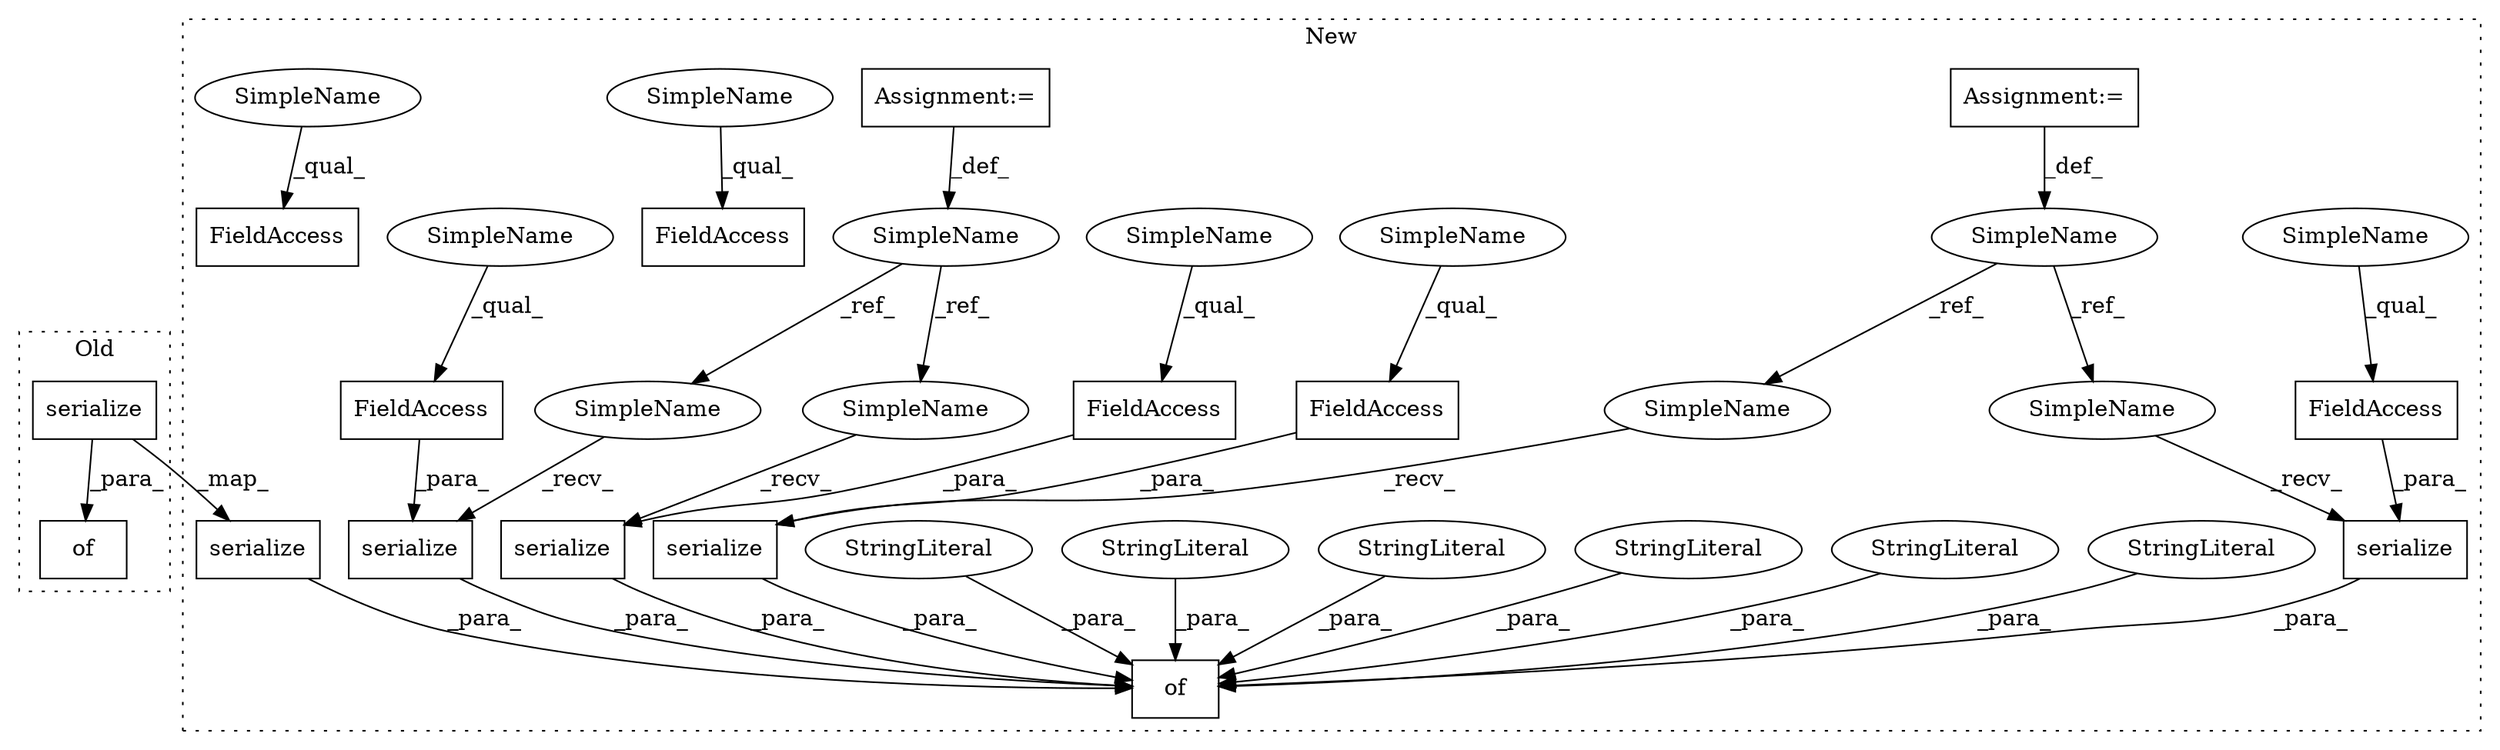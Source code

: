 digraph G {
subgraph cluster0 {
1 [label="serialize" a="32" s="1331,1349" l="10,1" shape="box"];
8 [label="of" a="32" s="1260,1350" l="3,1" shape="box"];
label = "Old";
style="dotted";
}
subgraph cluster1 {
2 [label="serialize" a="32" s="2225,2243" l="10,1" shape="box"];
3 [label="of" a="32" s="2154,2640" l="3,1" shape="box"];
4 [label="StringLiteral" a="45" s="2514" l="18" shape="ellipse"];
5 [label="StringLiteral" a="45" s="2383" l="19" shape="ellipse"];
6 [label="StringLiteral" a="45" s="2314" l="20" shape="ellipse"];
7 [label="StringLiteral" a="45" s="2245" l="20" shape="ellipse"];
9 [label="StringLiteral" a="45" s="2449" l="18" shape="ellipse"];
10 [label="StringLiteral" a="45" s="2579" l="17" shape="ellipse"];
11 [label="serialize" a="32" s="2609,2639" l="10,1" shape="box"];
12 [label="SimpleName" a="42" s="2126" l="11" shape="ellipse"];
13 [label="serialize" a="32" s="2415,2447" l="10,1" shape="box"];
14 [label="FieldAccess" a="22" s="2425" l="22" shape="box"];
15 [label="serialize" a="32" s="2348,2381" l="10,1" shape="box"];
16 [label="SimpleName" a="42" s="2037" l="12" shape="ellipse"];
17 [label="serialize" a="32" s="2546,2577" l="10,1" shape="box"];
18 [label="FieldAccess" a="22" s="2491" l="21" shape="box"];
19 [label="FieldAccess" a="22" s="2289" l="23" shape="box"];
20 [label="FieldAccess" a="22" s="2619" l="20" shape="box"];
21 [label="FieldAccess" a="22" s="2358" l="23" shape="box"];
22 [label="FieldAccess" a="22" s="2556" l="21" shape="box"];
23 [label="Assignment:=" a="7" s="2037" l="12" shape="box"];
24 [label="Assignment:=" a="7" s="2126" l="11" shape="box"];
25 [label="SimpleName" a="42" s="2619" l="4" shape="ellipse"];
26 [label="SimpleName" a="42" s="2556" l="4" shape="ellipse"];
27 [label="SimpleName" a="42" s="2425" l="4" shape="ellipse"];
28 [label="SimpleName" a="42" s="2491" l="4" shape="ellipse"];
29 [label="SimpleName" a="42" s="2358" l="4" shape="ellipse"];
30 [label="SimpleName" a="42" s="2289" l="4" shape="ellipse"];
31 [label="SimpleName" a="42" s="2335" l="12" shape="ellipse"];
32 [label="SimpleName" a="42" s="2533" l="12" shape="ellipse"];
33 [label="SimpleName" a="42" s="2597" l="11" shape="ellipse"];
34 [label="SimpleName" a="42" s="2403" l="11" shape="ellipse"];
label = "New";
style="dotted";
}
1 -> 2 [label="_map_"];
1 -> 8 [label="_para_"];
2 -> 3 [label="_para_"];
4 -> 3 [label="_para_"];
5 -> 3 [label="_para_"];
6 -> 3 [label="_para_"];
7 -> 3 [label="_para_"];
9 -> 3 [label="_para_"];
10 -> 3 [label="_para_"];
11 -> 3 [label="_para_"];
12 -> 34 [label="_ref_"];
12 -> 33 [label="_ref_"];
13 -> 3 [label="_para_"];
14 -> 13 [label="_para_"];
15 -> 3 [label="_para_"];
16 -> 32 [label="_ref_"];
16 -> 31 [label="_ref_"];
17 -> 3 [label="_para_"];
20 -> 11 [label="_para_"];
21 -> 15 [label="_para_"];
22 -> 17 [label="_para_"];
23 -> 16 [label="_def_"];
24 -> 12 [label="_def_"];
25 -> 20 [label="_qual_"];
26 -> 22 [label="_qual_"];
27 -> 14 [label="_qual_"];
28 -> 18 [label="_qual_"];
29 -> 21 [label="_qual_"];
30 -> 19 [label="_qual_"];
31 -> 15 [label="_recv_"];
32 -> 17 [label="_recv_"];
33 -> 11 [label="_recv_"];
34 -> 13 [label="_recv_"];
}